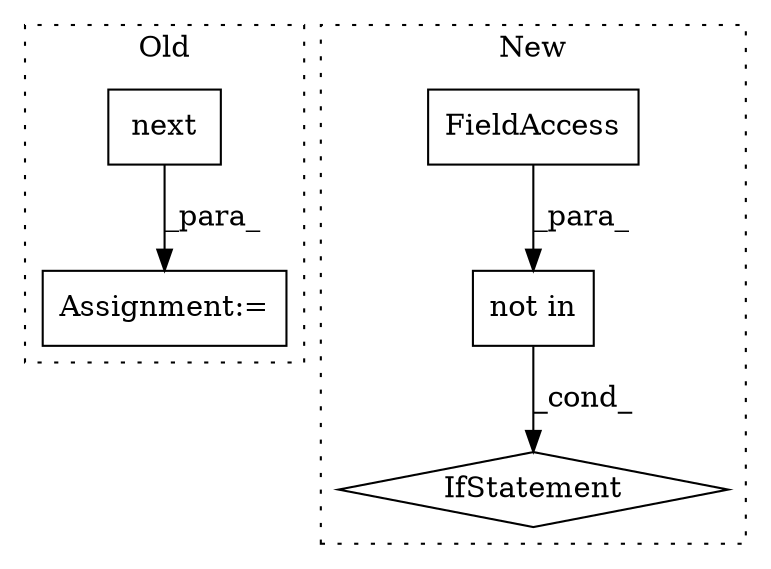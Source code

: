 digraph G {
subgraph cluster0 {
1 [label="next" a="32" s="8404,8477" l="5,1" shape="box"];
4 [label="Assignment:=" a="7" s="8403" l="1" shape="box"];
label = "Old";
style="dotted";
}
subgraph cluster1 {
2 [label="not in" a="108" s="8231" l="39" shape="box"];
3 [label="IfStatement" a="25" s="8223,8270" l="8,2" shape="diamond"];
5 [label="FieldAccess" a="22" s="8252" l="18" shape="box"];
label = "New";
style="dotted";
}
1 -> 4 [label="_para_"];
2 -> 3 [label="_cond_"];
5 -> 2 [label="_para_"];
}